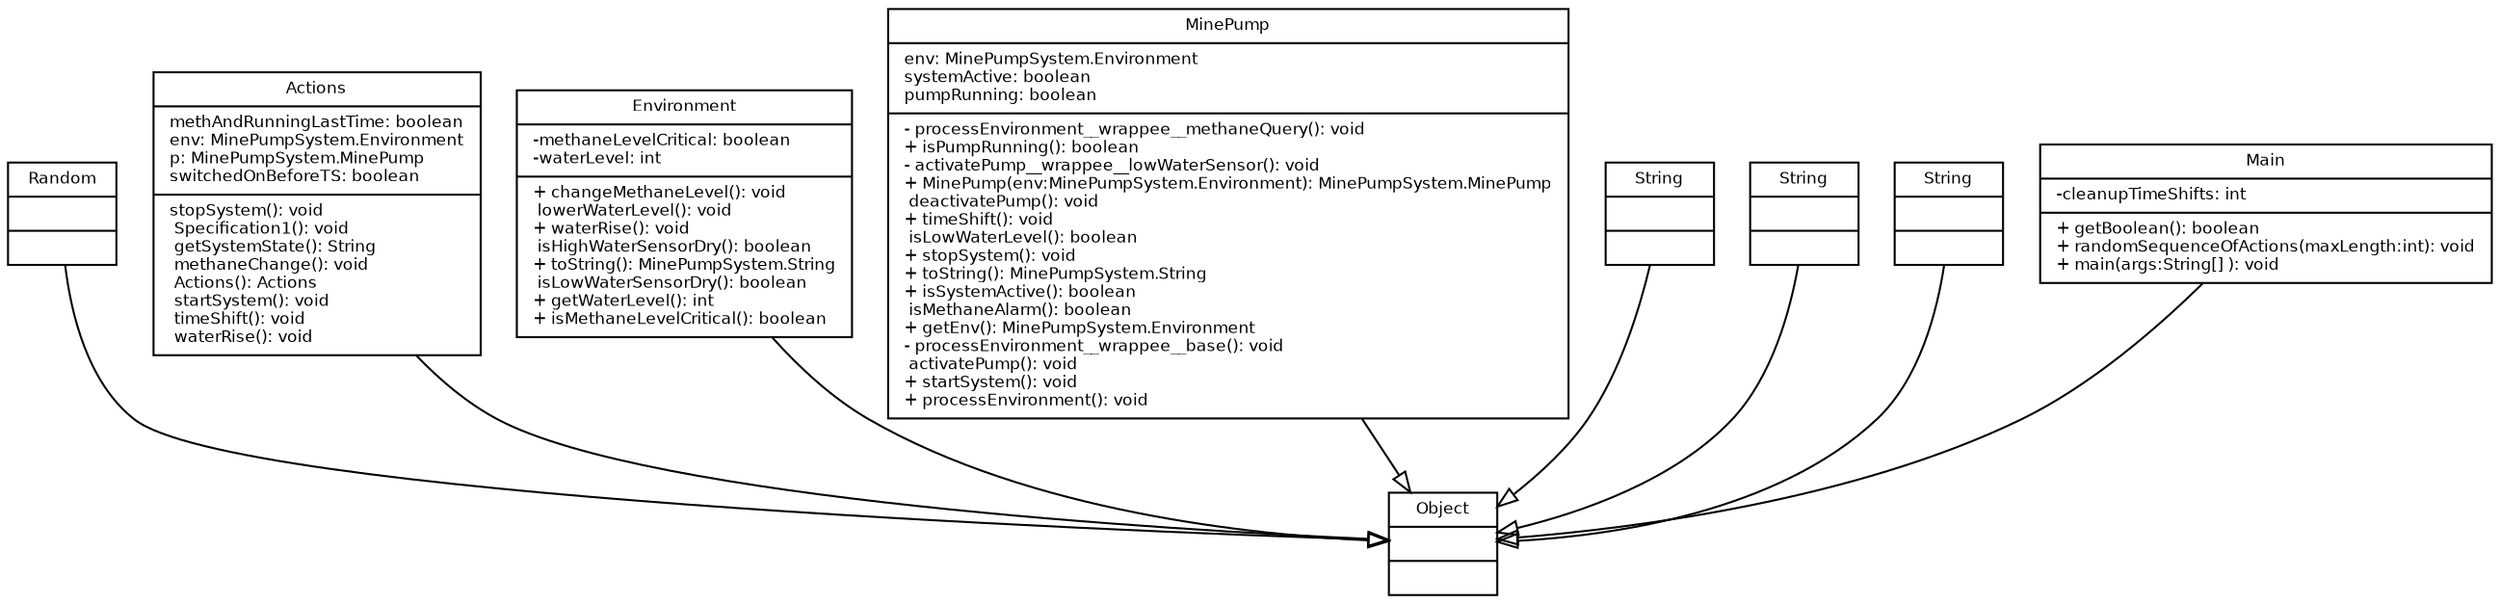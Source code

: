 digraph TypeHierarchy { 
        fontname = "Bitstream Vera Sans"
        fontsize = 8

        node [
                  fontname = "Bitstream Vera Sans"
                  fontsize = 8
                  shape = "record"
        ]

        edge [
                  fontname = "Bitstream Vera Sans"
                  fontsize = 8
        ]

        Random [
                  label = "{Random||}"
        ]

        Actions [
                  label = "{Actions|methAndRunningLastTime: boolean\lenv: MinePumpSystem.Environment\lp: MinePumpSystem.MinePump\lswitchedOnBeforeTS: boolean\l| stopSystem(): void\l Specification1(): void\l getSystemState(): String\l methaneChange(): void\l Actions(): Actions\l startSystem(): void\l timeShift(): void\l waterRise(): void\l}"
        ]

        MinePumpSystem_Environment [
                  label = "{Environment|-methaneLevelCritical: boolean\l-waterLevel: int\l|+ changeMethaneLevel(): void\l lowerWaterLevel(): void\l+ waterRise(): void\l isHighWaterSensorDry(): boolean\l+ toString(): MinePumpSystem.String\l isLowWaterSensorDry(): boolean\l+ getWaterLevel(): int\l+ isMethaneLevelCritical(): boolean\l}"
        ]

        MinePumpSystem_MinePump [
                  label = "{MinePump|env: MinePumpSystem.Environment\lsystemActive: boolean\lpumpRunning: boolean\l|- processEnvironment__wrappee__methaneQuery(): void\l+ isPumpRunning(): boolean\l- activatePump__wrappee__lowWaterSensor(): void\l+ MinePump(env:MinePumpSystem.Environment): MinePumpSystem.MinePump\l deactivatePump(): void\l+ timeShift(): void\l isLowWaterLevel(): boolean\l+ stopSystem(): void\l+ toString(): MinePumpSystem.String\l+ isSystemActive(): boolean\l isMethaneAlarm(): boolean\l+ getEnv(): MinePumpSystem.Environment\l- processEnvironment__wrappee__base(): void\l activatePump(): void\l+ startSystem(): void\l+ processEnvironment(): void\l}"
        ]

        String [
                  label = "{String||}"
        ]

        java_lang_String [
                  label = "{String||}"
        ]

        java_lang_Object [
                  label = "{Object||}"
        ]

        MinePumpSystem_String [
                  label = "{String||}"
        ]

        Main [
                  label = "{Main|-cleanupTimeShifts: int\l|+ getBoolean(): boolean\l+ randomSequenceOfActions(maxLength:int): void\l+ main(args:String[] ): void\l}"
        ]

        edge [
                  arrowhead = "empty"
                  style = "solid"
                  arrowtail = "none"
        ]

        Random -> java_lang_Object
        Actions -> java_lang_Object
        MinePumpSystem_Environment -> java_lang_Object
        MinePumpSystem_MinePump -> java_lang_Object
        String -> java_lang_Object
        java_lang_String -> java_lang_Object
        MinePumpSystem_String -> java_lang_Object
        Main -> java_lang_Object
        edge [
                  arrowhead = "empty"
                  style = "dashed"
                  arrowtail = "none"
        ]

        edge [
                  arrowhead = "normal"
                  style = "solid"
                  arrowtail = "odot"
        ]

}
